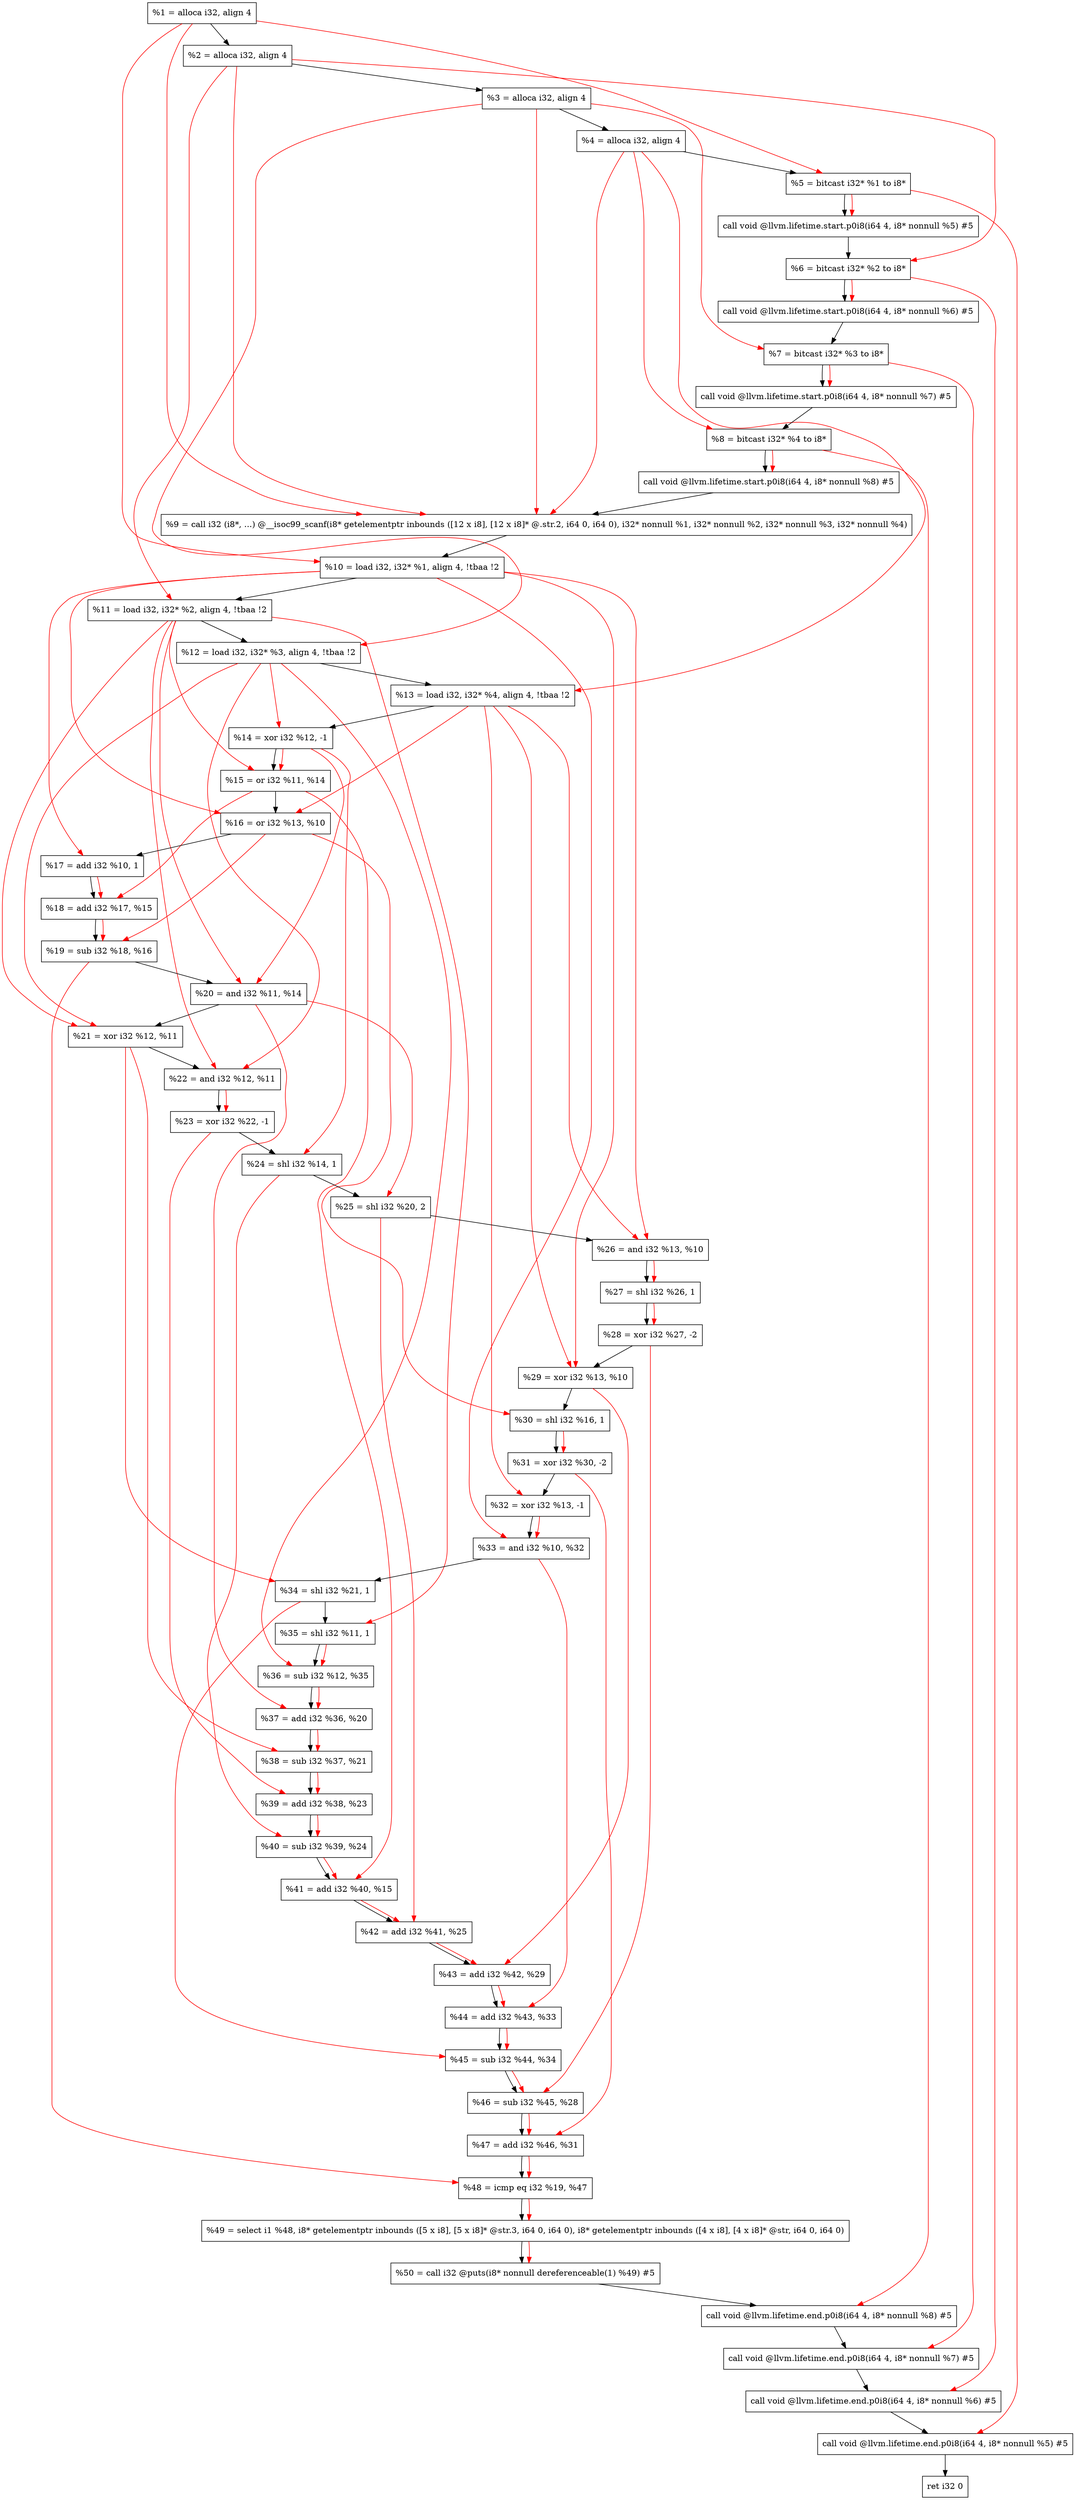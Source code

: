 digraph "DFG for'main' function" {
	Node0x10ca868[shape=record, label="  %1 = alloca i32, align 4"];
	Node0x10ca8e8[shape=record, label="  %2 = alloca i32, align 4"];
	Node0x10ca978[shape=record, label="  %3 = alloca i32, align 4"];
	Node0x10ca9d8[shape=record, label="  %4 = alloca i32, align 4"];
	Node0x10caa88[shape=record, label="  %5 = bitcast i32* %1 to i8*"];
	Node0x10caeb8[shape=record, label="  call void @llvm.lifetime.start.p0i8(i64 4, i8* nonnull %5) #5"];
	Node0x10caf98[shape=record, label="  %6 = bitcast i32* %2 to i8*"];
	Node0x10cb098[shape=record, label="  call void @llvm.lifetime.start.p0i8(i64 4, i8* nonnull %6) #5"];
	Node0x10cb158[shape=record, label="  %7 = bitcast i32* %3 to i8*"];
	Node0x10cb208[shape=record, label="  call void @llvm.lifetime.start.p0i8(i64 4, i8* nonnull %7) #5"];
	Node0x10cb2c8[shape=record, label="  %8 = bitcast i32* %4 to i8*"];
	Node0x10cb378[shape=record, label="  call void @llvm.lifetime.start.p0i8(i64 4, i8* nonnull %8) #5"];
	Node0x10c5a50[shape=record, label="  %9 = call i32 (i8*, ...) @__isoc99_scanf(i8* getelementptr inbounds ([12 x i8], [12 x i8]* @.str.2, i64 0, i64 0), i32* nonnull %1, i32* nonnull %2, i32* nonnull %3, i32* nonnull %4)"];
	Node0x10cb578[shape=record, label="  %10 = load i32, i32* %1, align 4, !tbaa !2"];
	Node0x10cc4e8[shape=record, label="  %11 = load i32, i32* %2, align 4, !tbaa !2"];
	Node0x10ccb58[shape=record, label="  %12 = load i32, i32* %3, align 4, !tbaa !2"];
	Node0x10ccbb8[shape=record, label="  %13 = load i32, i32* %4, align 4, !tbaa !2"];
	Node0x10ccc30[shape=record, label="  %14 = xor i32 %12, -1"];
	Node0x10ccca0[shape=record, label="  %15 = or i32 %11, %14"];
	Node0x10ccd10[shape=record, label="  %16 = or i32 %13, %10"];
	Node0x10ccd80[shape=record, label="  %17 = add i32 %10, 1"];
	Node0x10ccdf0[shape=record, label="  %18 = add i32 %17, %15"];
	Node0x10cce60[shape=record, label="  %19 = sub i32 %18, %16"];
	Node0x10cced0[shape=record, label="  %20 = and i32 %11, %14"];
	Node0x10ccf40[shape=record, label="  %21 = xor i32 %12, %11"];
	Node0x10ccfb0[shape=record, label="  %22 = and i32 %12, %11"];
	Node0x10cd020[shape=record, label="  %23 = xor i32 %22, -1"];
	Node0x10cd090[shape=record, label="  %24 = shl i32 %14, 1"];
	Node0x10cd100[shape=record, label="  %25 = shl i32 %20, 2"];
	Node0x10cd170[shape=record, label="  %26 = and i32 %13, %10"];
	Node0x10cd1e0[shape=record, label="  %27 = shl i32 %26, 1"];
	Node0x10cd250[shape=record, label="  %28 = xor i32 %27, -2"];
	Node0x10cd2c0[shape=record, label="  %29 = xor i32 %13, %10"];
	Node0x10cd330[shape=record, label="  %30 = shl i32 %16, 1"];
	Node0x10cd3a0[shape=record, label="  %31 = xor i32 %30, -2"];
	Node0x10cd410[shape=record, label="  %32 = xor i32 %13, -1"];
	Node0x10cd480[shape=record, label="  %33 = and i32 %10, %32"];
	Node0x10cd4f0[shape=record, label="  %34 = shl i32 %21, 1"];
	Node0x10cd560[shape=record, label="  %35 = shl i32 %11, 1"];
	Node0x10cd5d0[shape=record, label="  %36 = sub i32 %12, %35"];
	Node0x10cd640[shape=record, label="  %37 = add i32 %36, %20"];
	Node0x10cd6b0[shape=record, label="  %38 = sub i32 %37, %21"];
	Node0x10cd720[shape=record, label="  %39 = add i32 %38, %23"];
	Node0x10cd790[shape=record, label="  %40 = sub i32 %39, %24"];
	Node0x10cd800[shape=record, label="  %41 = add i32 %40, %15"];
	Node0x10cd870[shape=record, label="  %42 = add i32 %41, %25"];
	Node0x10cd8e0[shape=record, label="  %43 = add i32 %42, %29"];
	Node0x10cd950[shape=record, label="  %44 = add i32 %43, %33"];
	Node0x10cd9c0[shape=record, label="  %45 = sub i32 %44, %34"];
	Node0x10cda30[shape=record, label="  %46 = sub i32 %45, %28"];
	Node0x10cdaa0[shape=record, label="  %47 = add i32 %46, %31"];
	Node0x10cdb10[shape=record, label="  %48 = icmp eq i32 %19, %47"];
	Node0x106a8b8[shape=record, label="  %49 = select i1 %48, i8* getelementptr inbounds ([5 x i8], [5 x i8]* @str.3, i64 0, i64 0), i8* getelementptr inbounds ([4 x i8], [4 x i8]* @str, i64 0, i64 0)"];
	Node0x10cdba0[shape=record, label="  %50 = call i32 @puts(i8* nonnull dereferenceable(1) %49) #5"];
	Node0x10cde48[shape=record, label="  call void @llvm.lifetime.end.p0i8(i64 4, i8* nonnull %8) #5"];
	Node0x10cdfa8[shape=record, label="  call void @llvm.lifetime.end.p0i8(i64 4, i8* nonnull %7) #5"];
	Node0x10ce0b8[shape=record, label="  call void @llvm.lifetime.end.p0i8(i64 4, i8* nonnull %6) #5"];
	Node0x10ce1c8[shape=record, label="  call void @llvm.lifetime.end.p0i8(i64 4, i8* nonnull %5) #5"];
	Node0x10ce288[shape=record, label="  ret i32 0"];
	Node0x10ca868 -> Node0x10ca8e8;
	Node0x10ca8e8 -> Node0x10ca978;
	Node0x10ca978 -> Node0x10ca9d8;
	Node0x10ca9d8 -> Node0x10caa88;
	Node0x10caa88 -> Node0x10caeb8;
	Node0x10caeb8 -> Node0x10caf98;
	Node0x10caf98 -> Node0x10cb098;
	Node0x10cb098 -> Node0x10cb158;
	Node0x10cb158 -> Node0x10cb208;
	Node0x10cb208 -> Node0x10cb2c8;
	Node0x10cb2c8 -> Node0x10cb378;
	Node0x10cb378 -> Node0x10c5a50;
	Node0x10c5a50 -> Node0x10cb578;
	Node0x10cb578 -> Node0x10cc4e8;
	Node0x10cc4e8 -> Node0x10ccb58;
	Node0x10ccb58 -> Node0x10ccbb8;
	Node0x10ccbb8 -> Node0x10ccc30;
	Node0x10ccc30 -> Node0x10ccca0;
	Node0x10ccca0 -> Node0x10ccd10;
	Node0x10ccd10 -> Node0x10ccd80;
	Node0x10ccd80 -> Node0x10ccdf0;
	Node0x10ccdf0 -> Node0x10cce60;
	Node0x10cce60 -> Node0x10cced0;
	Node0x10cced0 -> Node0x10ccf40;
	Node0x10ccf40 -> Node0x10ccfb0;
	Node0x10ccfb0 -> Node0x10cd020;
	Node0x10cd020 -> Node0x10cd090;
	Node0x10cd090 -> Node0x10cd100;
	Node0x10cd100 -> Node0x10cd170;
	Node0x10cd170 -> Node0x10cd1e0;
	Node0x10cd1e0 -> Node0x10cd250;
	Node0x10cd250 -> Node0x10cd2c0;
	Node0x10cd2c0 -> Node0x10cd330;
	Node0x10cd330 -> Node0x10cd3a0;
	Node0x10cd3a0 -> Node0x10cd410;
	Node0x10cd410 -> Node0x10cd480;
	Node0x10cd480 -> Node0x10cd4f0;
	Node0x10cd4f0 -> Node0x10cd560;
	Node0x10cd560 -> Node0x10cd5d0;
	Node0x10cd5d0 -> Node0x10cd640;
	Node0x10cd640 -> Node0x10cd6b0;
	Node0x10cd6b0 -> Node0x10cd720;
	Node0x10cd720 -> Node0x10cd790;
	Node0x10cd790 -> Node0x10cd800;
	Node0x10cd800 -> Node0x10cd870;
	Node0x10cd870 -> Node0x10cd8e0;
	Node0x10cd8e0 -> Node0x10cd950;
	Node0x10cd950 -> Node0x10cd9c0;
	Node0x10cd9c0 -> Node0x10cda30;
	Node0x10cda30 -> Node0x10cdaa0;
	Node0x10cdaa0 -> Node0x10cdb10;
	Node0x10cdb10 -> Node0x106a8b8;
	Node0x106a8b8 -> Node0x10cdba0;
	Node0x10cdba0 -> Node0x10cde48;
	Node0x10cde48 -> Node0x10cdfa8;
	Node0x10cdfa8 -> Node0x10ce0b8;
	Node0x10ce0b8 -> Node0x10ce1c8;
	Node0x10ce1c8 -> Node0x10ce288;
edge [color=red]
	Node0x10ca868 -> Node0x10caa88;
	Node0x10caa88 -> Node0x10caeb8;
	Node0x10ca8e8 -> Node0x10caf98;
	Node0x10caf98 -> Node0x10cb098;
	Node0x10ca978 -> Node0x10cb158;
	Node0x10cb158 -> Node0x10cb208;
	Node0x10ca9d8 -> Node0x10cb2c8;
	Node0x10cb2c8 -> Node0x10cb378;
	Node0x10ca868 -> Node0x10c5a50;
	Node0x10ca8e8 -> Node0x10c5a50;
	Node0x10ca978 -> Node0x10c5a50;
	Node0x10ca9d8 -> Node0x10c5a50;
	Node0x10ca868 -> Node0x10cb578;
	Node0x10ca8e8 -> Node0x10cc4e8;
	Node0x10ca978 -> Node0x10ccb58;
	Node0x10ca9d8 -> Node0x10ccbb8;
	Node0x10ccb58 -> Node0x10ccc30;
	Node0x10cc4e8 -> Node0x10ccca0;
	Node0x10ccc30 -> Node0x10ccca0;
	Node0x10ccbb8 -> Node0x10ccd10;
	Node0x10cb578 -> Node0x10ccd10;
	Node0x10cb578 -> Node0x10ccd80;
	Node0x10ccd80 -> Node0x10ccdf0;
	Node0x10ccca0 -> Node0x10ccdf0;
	Node0x10ccdf0 -> Node0x10cce60;
	Node0x10ccd10 -> Node0x10cce60;
	Node0x10cc4e8 -> Node0x10cced0;
	Node0x10ccc30 -> Node0x10cced0;
	Node0x10ccb58 -> Node0x10ccf40;
	Node0x10cc4e8 -> Node0x10ccf40;
	Node0x10ccb58 -> Node0x10ccfb0;
	Node0x10cc4e8 -> Node0x10ccfb0;
	Node0x10ccfb0 -> Node0x10cd020;
	Node0x10ccc30 -> Node0x10cd090;
	Node0x10cced0 -> Node0x10cd100;
	Node0x10ccbb8 -> Node0x10cd170;
	Node0x10cb578 -> Node0x10cd170;
	Node0x10cd170 -> Node0x10cd1e0;
	Node0x10cd1e0 -> Node0x10cd250;
	Node0x10ccbb8 -> Node0x10cd2c0;
	Node0x10cb578 -> Node0x10cd2c0;
	Node0x10ccd10 -> Node0x10cd330;
	Node0x10cd330 -> Node0x10cd3a0;
	Node0x10ccbb8 -> Node0x10cd410;
	Node0x10cb578 -> Node0x10cd480;
	Node0x10cd410 -> Node0x10cd480;
	Node0x10ccf40 -> Node0x10cd4f0;
	Node0x10cc4e8 -> Node0x10cd560;
	Node0x10ccb58 -> Node0x10cd5d0;
	Node0x10cd560 -> Node0x10cd5d0;
	Node0x10cd5d0 -> Node0x10cd640;
	Node0x10cced0 -> Node0x10cd640;
	Node0x10cd640 -> Node0x10cd6b0;
	Node0x10ccf40 -> Node0x10cd6b0;
	Node0x10cd6b0 -> Node0x10cd720;
	Node0x10cd020 -> Node0x10cd720;
	Node0x10cd720 -> Node0x10cd790;
	Node0x10cd090 -> Node0x10cd790;
	Node0x10cd790 -> Node0x10cd800;
	Node0x10ccca0 -> Node0x10cd800;
	Node0x10cd800 -> Node0x10cd870;
	Node0x10cd100 -> Node0x10cd870;
	Node0x10cd870 -> Node0x10cd8e0;
	Node0x10cd2c0 -> Node0x10cd8e0;
	Node0x10cd8e0 -> Node0x10cd950;
	Node0x10cd480 -> Node0x10cd950;
	Node0x10cd950 -> Node0x10cd9c0;
	Node0x10cd4f0 -> Node0x10cd9c0;
	Node0x10cd9c0 -> Node0x10cda30;
	Node0x10cd250 -> Node0x10cda30;
	Node0x10cda30 -> Node0x10cdaa0;
	Node0x10cd3a0 -> Node0x10cdaa0;
	Node0x10cce60 -> Node0x10cdb10;
	Node0x10cdaa0 -> Node0x10cdb10;
	Node0x10cdb10 -> Node0x106a8b8;
	Node0x106a8b8 -> Node0x10cdba0;
	Node0x10cb2c8 -> Node0x10cde48;
	Node0x10cb158 -> Node0x10cdfa8;
	Node0x10caf98 -> Node0x10ce0b8;
	Node0x10caa88 -> Node0x10ce1c8;
}
